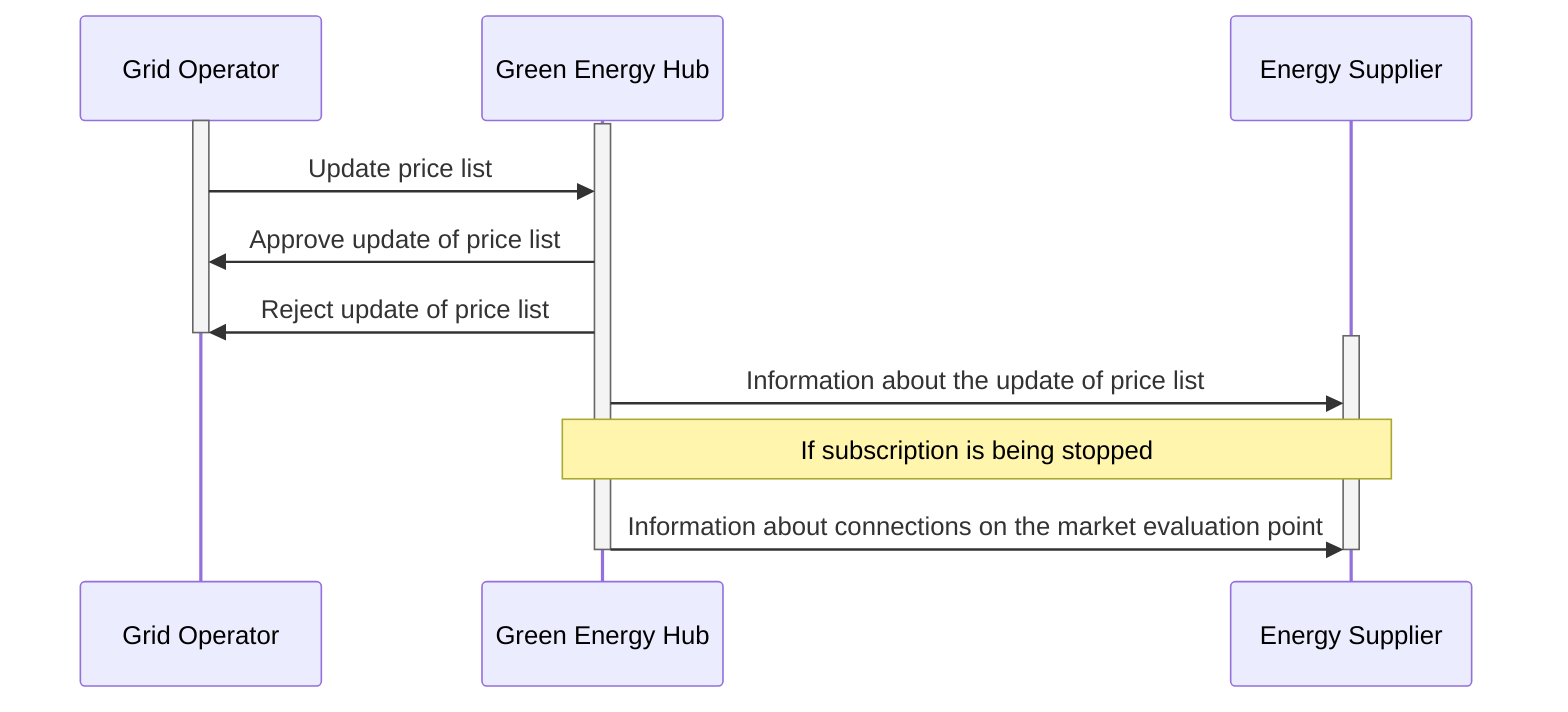 sequenceDiagram
    participant O as Grid Operator
    participant GEH as Green Energy Hub
    participant S as Energy Supplier

    activate O
    activate GEH
    O->>GEH: Update price list
    GEH->>O: Approve update of price list
    GEH->>O: Reject update of price list
    deactivate O

    activate S
    GEH->>S: Information about the update of price list
    Note over GEH, S: If subscription is being stopped
    GEH->>S: Information about connections on the market evaluation point
    deactivate GEH
    deactivate S